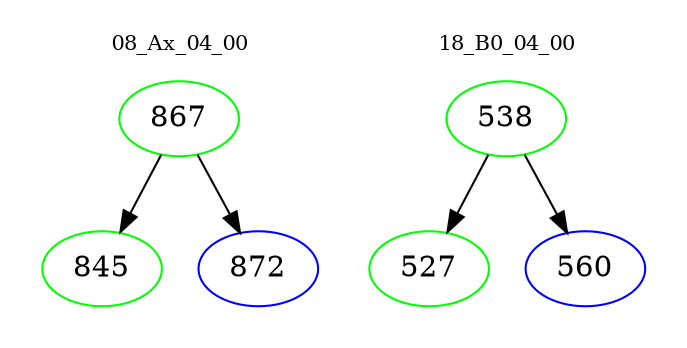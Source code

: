 digraph{
subgraph cluster_0 {
color = white
label = "08_Ax_04_00";
fontsize=10;
T0_867 [label="867", color="green"]
T0_867 -> T0_845 [color="black"]
T0_845 [label="845", color="green"]
T0_867 -> T0_872 [color="black"]
T0_872 [label="872", color="blue"]
}
subgraph cluster_1 {
color = white
label = "18_B0_04_00";
fontsize=10;
T1_538 [label="538", color="green"]
T1_538 -> T1_527 [color="black"]
T1_527 [label="527", color="green"]
T1_538 -> T1_560 [color="black"]
T1_560 [label="560", color="blue"]
}
}

